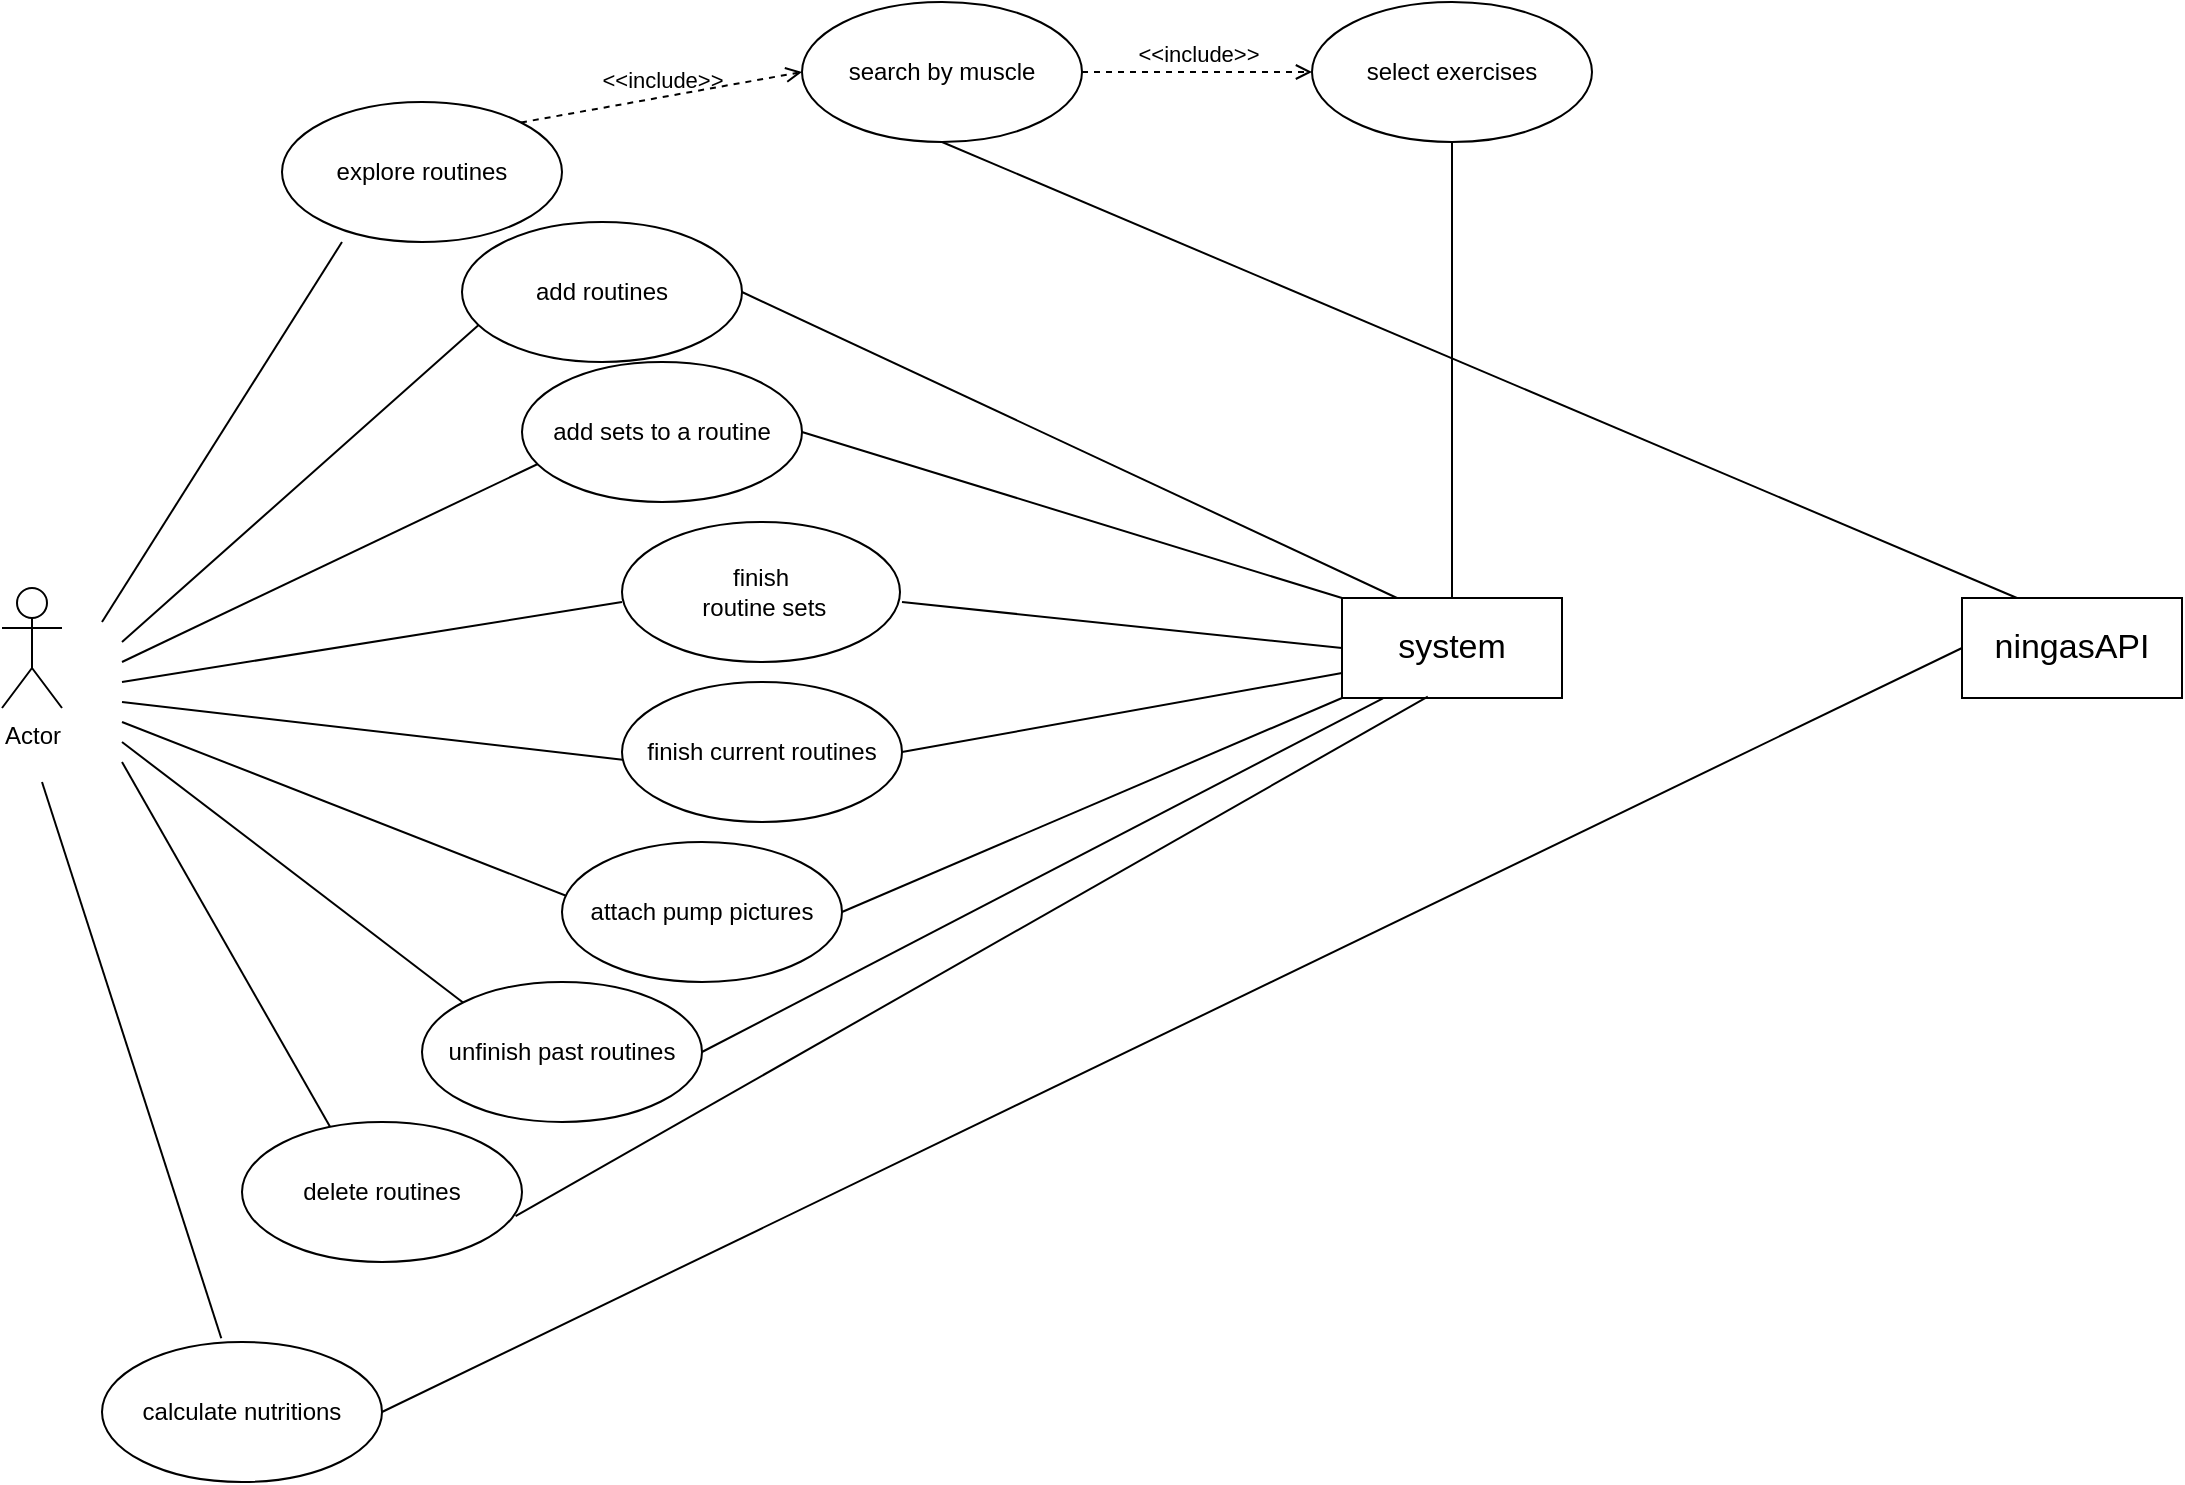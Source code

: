 <mxfile version="22.1.7" type="github">
  <diagram name="Page-1" id="e7e014a7-5840-1c2e-5031-d8a46d1fe8dd">
    <mxGraphModel dx="356" dy="181" grid="1" gridSize="10" guides="1" tooltips="1" connect="1" arrows="1" fold="1" page="1" pageScale="1" pageWidth="1169" pageHeight="826" background="none" math="0" shadow="0">
      <root>
        <mxCell id="0" />
        <mxCell id="1" parent="0" />
        <mxCell id="AjuWYl2VFzzxhwBT1_Rn-127" value="Actor" style="shape=umlActor;verticalLabelPosition=bottom;verticalAlign=top;html=1;" parent="1" vertex="1">
          <mxGeometry x="70" y="353" width="30" height="60" as="geometry" />
        </mxCell>
        <mxCell id="AjuWYl2VFzzxhwBT1_Rn-130" value="" style="endArrow=none;html=1;rounded=0;" parent="1" edge="1">
          <mxGeometry width="50" height="50" relative="1" as="geometry">
            <mxPoint x="120" y="370" as="sourcePoint" />
            <mxPoint x="240" y="180" as="targetPoint" />
          </mxGeometry>
        </mxCell>
        <mxCell id="AjuWYl2VFzzxhwBT1_Rn-131" value="" style="endArrow=none;html=1;rounded=0;" parent="1" edge="1">
          <mxGeometry width="50" height="50" relative="1" as="geometry">
            <mxPoint x="130" y="380" as="sourcePoint" />
            <mxPoint x="310" y="220" as="targetPoint" />
          </mxGeometry>
        </mxCell>
        <mxCell id="AjuWYl2VFzzxhwBT1_Rn-132" value="" style="endArrow=none;html=1;rounded=0;" parent="1" edge="1">
          <mxGeometry width="50" height="50" relative="1" as="geometry">
            <mxPoint x="130" y="390" as="sourcePoint" />
            <mxPoint x="340" y="290" as="targetPoint" />
          </mxGeometry>
        </mxCell>
        <mxCell id="AjuWYl2VFzzxhwBT1_Rn-133" value="" style="endArrow=none;html=1;rounded=0;" parent="1" edge="1">
          <mxGeometry width="50" height="50" relative="1" as="geometry">
            <mxPoint x="130" y="400" as="sourcePoint" />
            <mxPoint x="380" y="360" as="targetPoint" />
          </mxGeometry>
        </mxCell>
        <mxCell id="AjuWYl2VFzzxhwBT1_Rn-134" value="" style="endArrow=none;html=1;rounded=0;" parent="1" edge="1">
          <mxGeometry width="50" height="50" relative="1" as="geometry">
            <mxPoint x="130" y="410" as="sourcePoint" />
            <mxPoint x="390" y="440" as="targetPoint" />
          </mxGeometry>
        </mxCell>
        <mxCell id="AjuWYl2VFzzxhwBT1_Rn-135" value="" style="endArrow=none;html=1;rounded=0;" parent="1" edge="1">
          <mxGeometry width="50" height="50" relative="1" as="geometry">
            <mxPoint x="130" y="420" as="sourcePoint" />
            <mxPoint x="360" y="510" as="targetPoint" />
          </mxGeometry>
        </mxCell>
        <mxCell id="AjuWYl2VFzzxhwBT1_Rn-136" value="" style="endArrow=none;html=1;rounded=0;entryX=0;entryY=0;entryDx=0;entryDy=0;" parent="1" target="AjuWYl2VFzzxhwBT1_Rn-151" edge="1">
          <mxGeometry width="50" height="50" relative="1" as="geometry">
            <mxPoint x="130" y="430" as="sourcePoint" />
            <mxPoint x="310" y="570" as="targetPoint" />
          </mxGeometry>
        </mxCell>
        <mxCell id="AjuWYl2VFzzxhwBT1_Rn-137" value="" style="endArrow=none;html=1;rounded=0;entryX=0.317;entryY=0.043;entryDx=0;entryDy=0;entryPerimeter=0;" parent="1" target="AjuWYl2VFzzxhwBT1_Rn-152" edge="1">
          <mxGeometry width="50" height="50" relative="1" as="geometry">
            <mxPoint x="130" y="440" as="sourcePoint" />
            <mxPoint x="250" y="610" as="targetPoint" />
          </mxGeometry>
        </mxCell>
        <mxCell id="AjuWYl2VFzzxhwBT1_Rn-143" value="explore routines" style="ellipse;whiteSpace=wrap;html=1;" parent="1" vertex="1">
          <mxGeometry x="210" y="110" width="140" height="70" as="geometry" />
        </mxCell>
        <mxCell id="AjuWYl2VFzzxhwBT1_Rn-144" value="select exercises" style="ellipse;whiteSpace=wrap;html=1;" parent="1" vertex="1">
          <mxGeometry x="725" y="60" width="140" height="70" as="geometry" />
        </mxCell>
        <mxCell id="AjuWYl2VFzzxhwBT1_Rn-147" value="add routines" style="ellipse;whiteSpace=wrap;html=1;" parent="1" vertex="1">
          <mxGeometry x="300" y="170" width="140" height="70" as="geometry" />
        </mxCell>
        <mxCell id="AjuWYl2VFzzxhwBT1_Rn-148" value="add&amp;nbsp;sets to a routine" style="ellipse;whiteSpace=wrap;html=1;" parent="1" vertex="1">
          <mxGeometry x="330" y="240" width="140" height="70" as="geometry" />
        </mxCell>
        <mxCell id="AjuWYl2VFzzxhwBT1_Rn-149" value="finish current routines" style="ellipse;whiteSpace=wrap;html=1;" parent="1" vertex="1">
          <mxGeometry x="380" y="400" width="140" height="70" as="geometry" />
        </mxCell>
        <mxCell id="AjuWYl2VFzzxhwBT1_Rn-150" value="attach pump pictures" style="ellipse;whiteSpace=wrap;html=1;" parent="1" vertex="1">
          <mxGeometry x="350" y="480" width="140" height="70" as="geometry" />
        </mxCell>
        <mxCell id="AjuWYl2VFzzxhwBT1_Rn-151" value="unfinish past routines" style="ellipse;whiteSpace=wrap;html=1;" parent="1" vertex="1">
          <mxGeometry x="280" y="550" width="140" height="70" as="geometry" />
        </mxCell>
        <mxCell id="AjuWYl2VFzzxhwBT1_Rn-152" value="delete routines" style="ellipse;whiteSpace=wrap;html=1;" parent="1" vertex="1">
          <mxGeometry x="190" y="620" width="140" height="70" as="geometry" />
        </mxCell>
        <mxCell id="AjuWYl2VFzzxhwBT1_Rn-153" value="" style="endArrow=none;html=1;rounded=0;entryX=0.426;entryY=-0.027;entryDx=0;entryDy=0;entryPerimeter=0;" parent="1" target="AjuWYl2VFzzxhwBT1_Rn-154" edge="1">
          <mxGeometry width="50" height="50" relative="1" as="geometry">
            <mxPoint x="90" y="450" as="sourcePoint" />
            <mxPoint x="120" y="670" as="targetPoint" />
          </mxGeometry>
        </mxCell>
        <mxCell id="AjuWYl2VFzzxhwBT1_Rn-154" value="calculate nutritions" style="ellipse;whiteSpace=wrap;html=1;" parent="1" vertex="1">
          <mxGeometry x="120" y="730" width="140" height="70" as="geometry" />
        </mxCell>
        <mxCell id="AjuWYl2VFzzxhwBT1_Rn-160" value="&lt;font style=&quot;font-size: 17px;&quot;&gt;system&lt;/font&gt;" style="html=1;whiteSpace=wrap;" parent="1" vertex="1">
          <mxGeometry x="740" y="358" width="110" height="50" as="geometry" />
        </mxCell>
        <mxCell id="KDFVpSoZ10aqwDzfbRO3-2" value="&amp;lt;&amp;lt;include&amp;gt;&amp;gt;" style="html=1;verticalAlign=bottom;labelBackgroundColor=none;endArrow=open;endFill=0;dashed=1;rounded=0;entryX=0;entryY=0.5;entryDx=0;entryDy=0;exitX=1;exitY=0;exitDx=0;exitDy=0;" parent="1" source="AjuWYl2VFzzxhwBT1_Rn-143" target="KDFVpSoZ10aqwDzfbRO3-3" edge="1">
          <mxGeometry width="160" relative="1" as="geometry">
            <mxPoint x="380" y="100" as="sourcePoint" />
            <mxPoint x="370" y="90" as="targetPoint" />
          </mxGeometry>
        </mxCell>
        <mxCell id="KDFVpSoZ10aqwDzfbRO3-3" value="search by muscle" style="ellipse;whiteSpace=wrap;html=1;" parent="1" vertex="1">
          <mxGeometry x="470" y="60" width="140" height="70" as="geometry" />
        </mxCell>
        <mxCell id="KDFVpSoZ10aqwDzfbRO3-4" value="&amp;lt;&amp;lt;include&amp;gt;&amp;gt;" style="html=1;verticalAlign=bottom;labelBackgroundColor=none;endArrow=open;endFill=0;dashed=1;rounded=0;entryX=0;entryY=0.5;entryDx=0;entryDy=0;exitX=1;exitY=0.5;exitDx=0;exitDy=0;" parent="1" source="KDFVpSoZ10aqwDzfbRO3-3" target="AjuWYl2VFzzxhwBT1_Rn-144" edge="1">
          <mxGeometry width="160" relative="1" as="geometry">
            <mxPoint x="860" y="105" as="sourcePoint" />
            <mxPoint x="680" y="100" as="targetPoint" />
          </mxGeometry>
        </mxCell>
        <mxCell id="KDFVpSoZ10aqwDzfbRO3-9" value="finish&lt;br style=&quot;border-color: var(--border-color);&quot;&gt;&amp;nbsp;routine sets" style="ellipse;whiteSpace=wrap;html=1;" parent="1" vertex="1">
          <mxGeometry x="380" y="320" width="139" height="70" as="geometry" />
        </mxCell>
        <mxCell id="KDFVpSoZ10aqwDzfbRO3-10" value="" style="endArrow=none;html=1;rounded=0;entryX=0.5;entryY=0;entryDx=0;entryDy=0;exitX=0.5;exitY=1;exitDx=0;exitDy=0;" parent="1" source="AjuWYl2VFzzxhwBT1_Rn-144" target="AjuWYl2VFzzxhwBT1_Rn-160" edge="1">
          <mxGeometry width="50" height="50" relative="1" as="geometry">
            <mxPoint x="900" y="420" as="sourcePoint" />
            <mxPoint x="950" y="370" as="targetPoint" />
          </mxGeometry>
        </mxCell>
        <mxCell id="KDFVpSoZ10aqwDzfbRO3-11" value="" style="endArrow=none;html=1;rounded=0;exitX=1;exitY=0.5;exitDx=0;exitDy=0;entryX=0.25;entryY=0;entryDx=0;entryDy=0;" parent="1" source="AjuWYl2VFzzxhwBT1_Rn-147" target="AjuWYl2VFzzxhwBT1_Rn-160" edge="1">
          <mxGeometry width="50" height="50" relative="1" as="geometry">
            <mxPoint x="827" y="127.5" as="sourcePoint" />
            <mxPoint x="790" y="350" as="targetPoint" />
          </mxGeometry>
        </mxCell>
        <mxCell id="KDFVpSoZ10aqwDzfbRO3-12" value="" style="endArrow=none;html=1;rounded=0;entryX=0;entryY=0;entryDx=0;entryDy=0;exitX=1;exitY=0.5;exitDx=0;exitDy=0;" parent="1" source="AjuWYl2VFzzxhwBT1_Rn-148" target="AjuWYl2VFzzxhwBT1_Rn-160" edge="1">
          <mxGeometry width="50" height="50" relative="1" as="geometry">
            <mxPoint x="730" y="185" as="sourcePoint" />
            <mxPoint x="843" y="480" as="targetPoint" />
          </mxGeometry>
        </mxCell>
        <mxCell id="KDFVpSoZ10aqwDzfbRO3-13" value="" style="endArrow=none;html=1;rounded=0;entryX=0;entryY=0.5;entryDx=0;entryDy=0;" parent="1" target="AjuWYl2VFzzxhwBT1_Rn-160" edge="1">
          <mxGeometry width="50" height="50" relative="1" as="geometry">
            <mxPoint x="520" y="360" as="sourcePoint" />
            <mxPoint x="690" y="430" as="targetPoint" />
          </mxGeometry>
        </mxCell>
        <mxCell id="KDFVpSoZ10aqwDzfbRO3-14" value="" style="endArrow=none;html=1;rounded=0;entryX=0;entryY=0.75;entryDx=0;entryDy=0;exitX=1;exitY=0.5;exitDx=0;exitDy=0;" parent="1" source="AjuWYl2VFzzxhwBT1_Rn-149" target="AjuWYl2VFzzxhwBT1_Rn-160" edge="1">
          <mxGeometry width="50" height="50" relative="1" as="geometry">
            <mxPoint x="530" y="370" as="sourcePoint" />
            <mxPoint x="1060" y="425" as="targetPoint" />
          </mxGeometry>
        </mxCell>
        <mxCell id="KDFVpSoZ10aqwDzfbRO3-15" value="&lt;font style=&quot;font-size: 17px;&quot;&gt;ningasAPI&lt;/font&gt;" style="html=1;whiteSpace=wrap;" parent="1" vertex="1">
          <mxGeometry x="1050" y="358" width="110" height="50" as="geometry" />
        </mxCell>
        <mxCell id="KDFVpSoZ10aqwDzfbRO3-16" value="" style="endArrow=none;html=1;rounded=0;entryX=0;entryY=0.5;entryDx=0;entryDy=0;exitX=1;exitY=0.5;exitDx=0;exitDy=0;" parent="1" source="AjuWYl2VFzzxhwBT1_Rn-154" target="KDFVpSoZ10aqwDzfbRO3-15" edge="1">
          <mxGeometry width="50" height="50" relative="1" as="geometry">
            <mxPoint x="470" y="627" as="sourcePoint" />
            <mxPoint x="1000" y="620" as="targetPoint" />
          </mxGeometry>
        </mxCell>
        <mxCell id="KDFVpSoZ10aqwDzfbRO3-17" value="" style="endArrow=none;html=1;rounded=0;entryX=0.25;entryY=0;entryDx=0;entryDy=0;exitX=0.5;exitY=1;exitDx=0;exitDy=0;" parent="1" source="KDFVpSoZ10aqwDzfbRO3-3" target="KDFVpSoZ10aqwDzfbRO3-15" edge="1">
          <mxGeometry width="50" height="50" relative="1" as="geometry">
            <mxPoint x="495" y="182.5" as="sourcePoint" />
            <mxPoint x="1160" y="367.5" as="targetPoint" />
          </mxGeometry>
        </mxCell>
        <mxCell id="KDFVpSoZ10aqwDzfbRO3-18" value="" style="endArrow=none;html=1;rounded=0;entryX=0;entryY=1;entryDx=0;entryDy=0;exitX=1;exitY=0.5;exitDx=0;exitDy=0;" parent="1" source="AjuWYl2VFzzxhwBT1_Rn-150" target="AjuWYl2VFzzxhwBT1_Rn-160" edge="1">
          <mxGeometry width="50" height="50" relative="1" as="geometry">
            <mxPoint x="530" y="445" as="sourcePoint" />
            <mxPoint x="750" y="406" as="targetPoint" />
          </mxGeometry>
        </mxCell>
        <mxCell id="KDFVpSoZ10aqwDzfbRO3-19" value="" style="endArrow=none;html=1;rounded=0;entryX=0.186;entryY=1.003;entryDx=0;entryDy=0;exitX=1;exitY=0.5;exitDx=0;exitDy=0;entryPerimeter=0;" parent="1" source="AjuWYl2VFzzxhwBT1_Rn-151" target="AjuWYl2VFzzxhwBT1_Rn-160" edge="1">
          <mxGeometry width="50" height="50" relative="1" as="geometry">
            <mxPoint x="540" y="455" as="sourcePoint" />
            <mxPoint x="760" y="416" as="targetPoint" />
          </mxGeometry>
        </mxCell>
        <mxCell id="DwoQ9xukiUmdAtzrhwfa-1" value="" style="endArrow=none;html=1;rounded=0;entryX=0.39;entryY=0.986;entryDx=0;entryDy=0;exitX=0.977;exitY=0.672;exitDx=0;exitDy=0;entryPerimeter=0;exitPerimeter=0;" edge="1" parent="1" source="AjuWYl2VFzzxhwBT1_Rn-152" target="AjuWYl2VFzzxhwBT1_Rn-160">
          <mxGeometry width="50" height="50" relative="1" as="geometry">
            <mxPoint x="450" y="605" as="sourcePoint" />
            <mxPoint x="770" y="418" as="targetPoint" />
          </mxGeometry>
        </mxCell>
      </root>
    </mxGraphModel>
  </diagram>
</mxfile>
